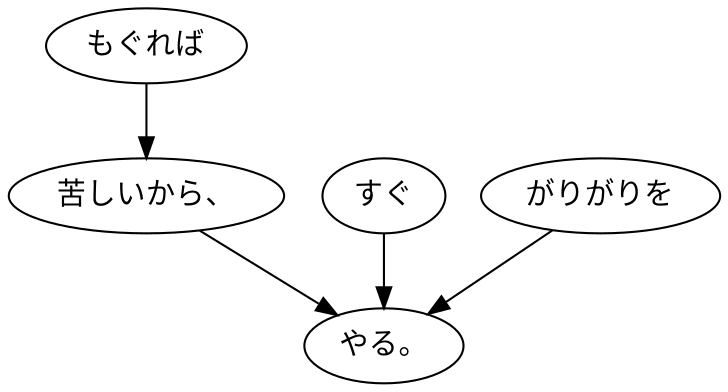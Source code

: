 digraph graph9181 {
	node0 [label="もぐれば"];
	node1 [label="苦しいから、"];
	node2 [label="すぐ"];
	node3 [label="がりがりを"];
	node4 [label="やる。"];
	node0 -> node1;
	node1 -> node4;
	node2 -> node4;
	node3 -> node4;
}
